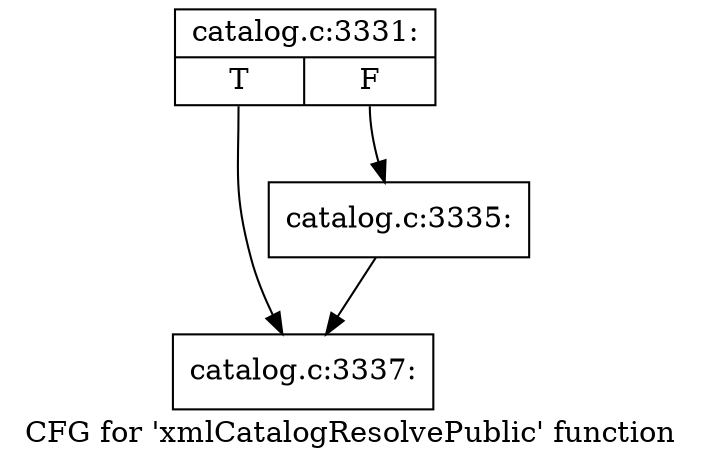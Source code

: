 digraph "CFG for 'xmlCatalogResolvePublic' function" {
	label="CFG for 'xmlCatalogResolvePublic' function";

	Node0x5650cc8d5b80 [shape=record,label="{catalog.c:3331:|{<s0>T|<s1>F}}"];
	Node0x5650cc8d5b80:s0 -> Node0x5650cc8d6240;
	Node0x5650cc8d5b80:s1 -> Node0x5650cc8d61f0;
	Node0x5650cc8d61f0 [shape=record,label="{catalog.c:3335:}"];
	Node0x5650cc8d61f0 -> Node0x5650cc8d6240;
	Node0x5650cc8d6240 [shape=record,label="{catalog.c:3337:}"];
}
